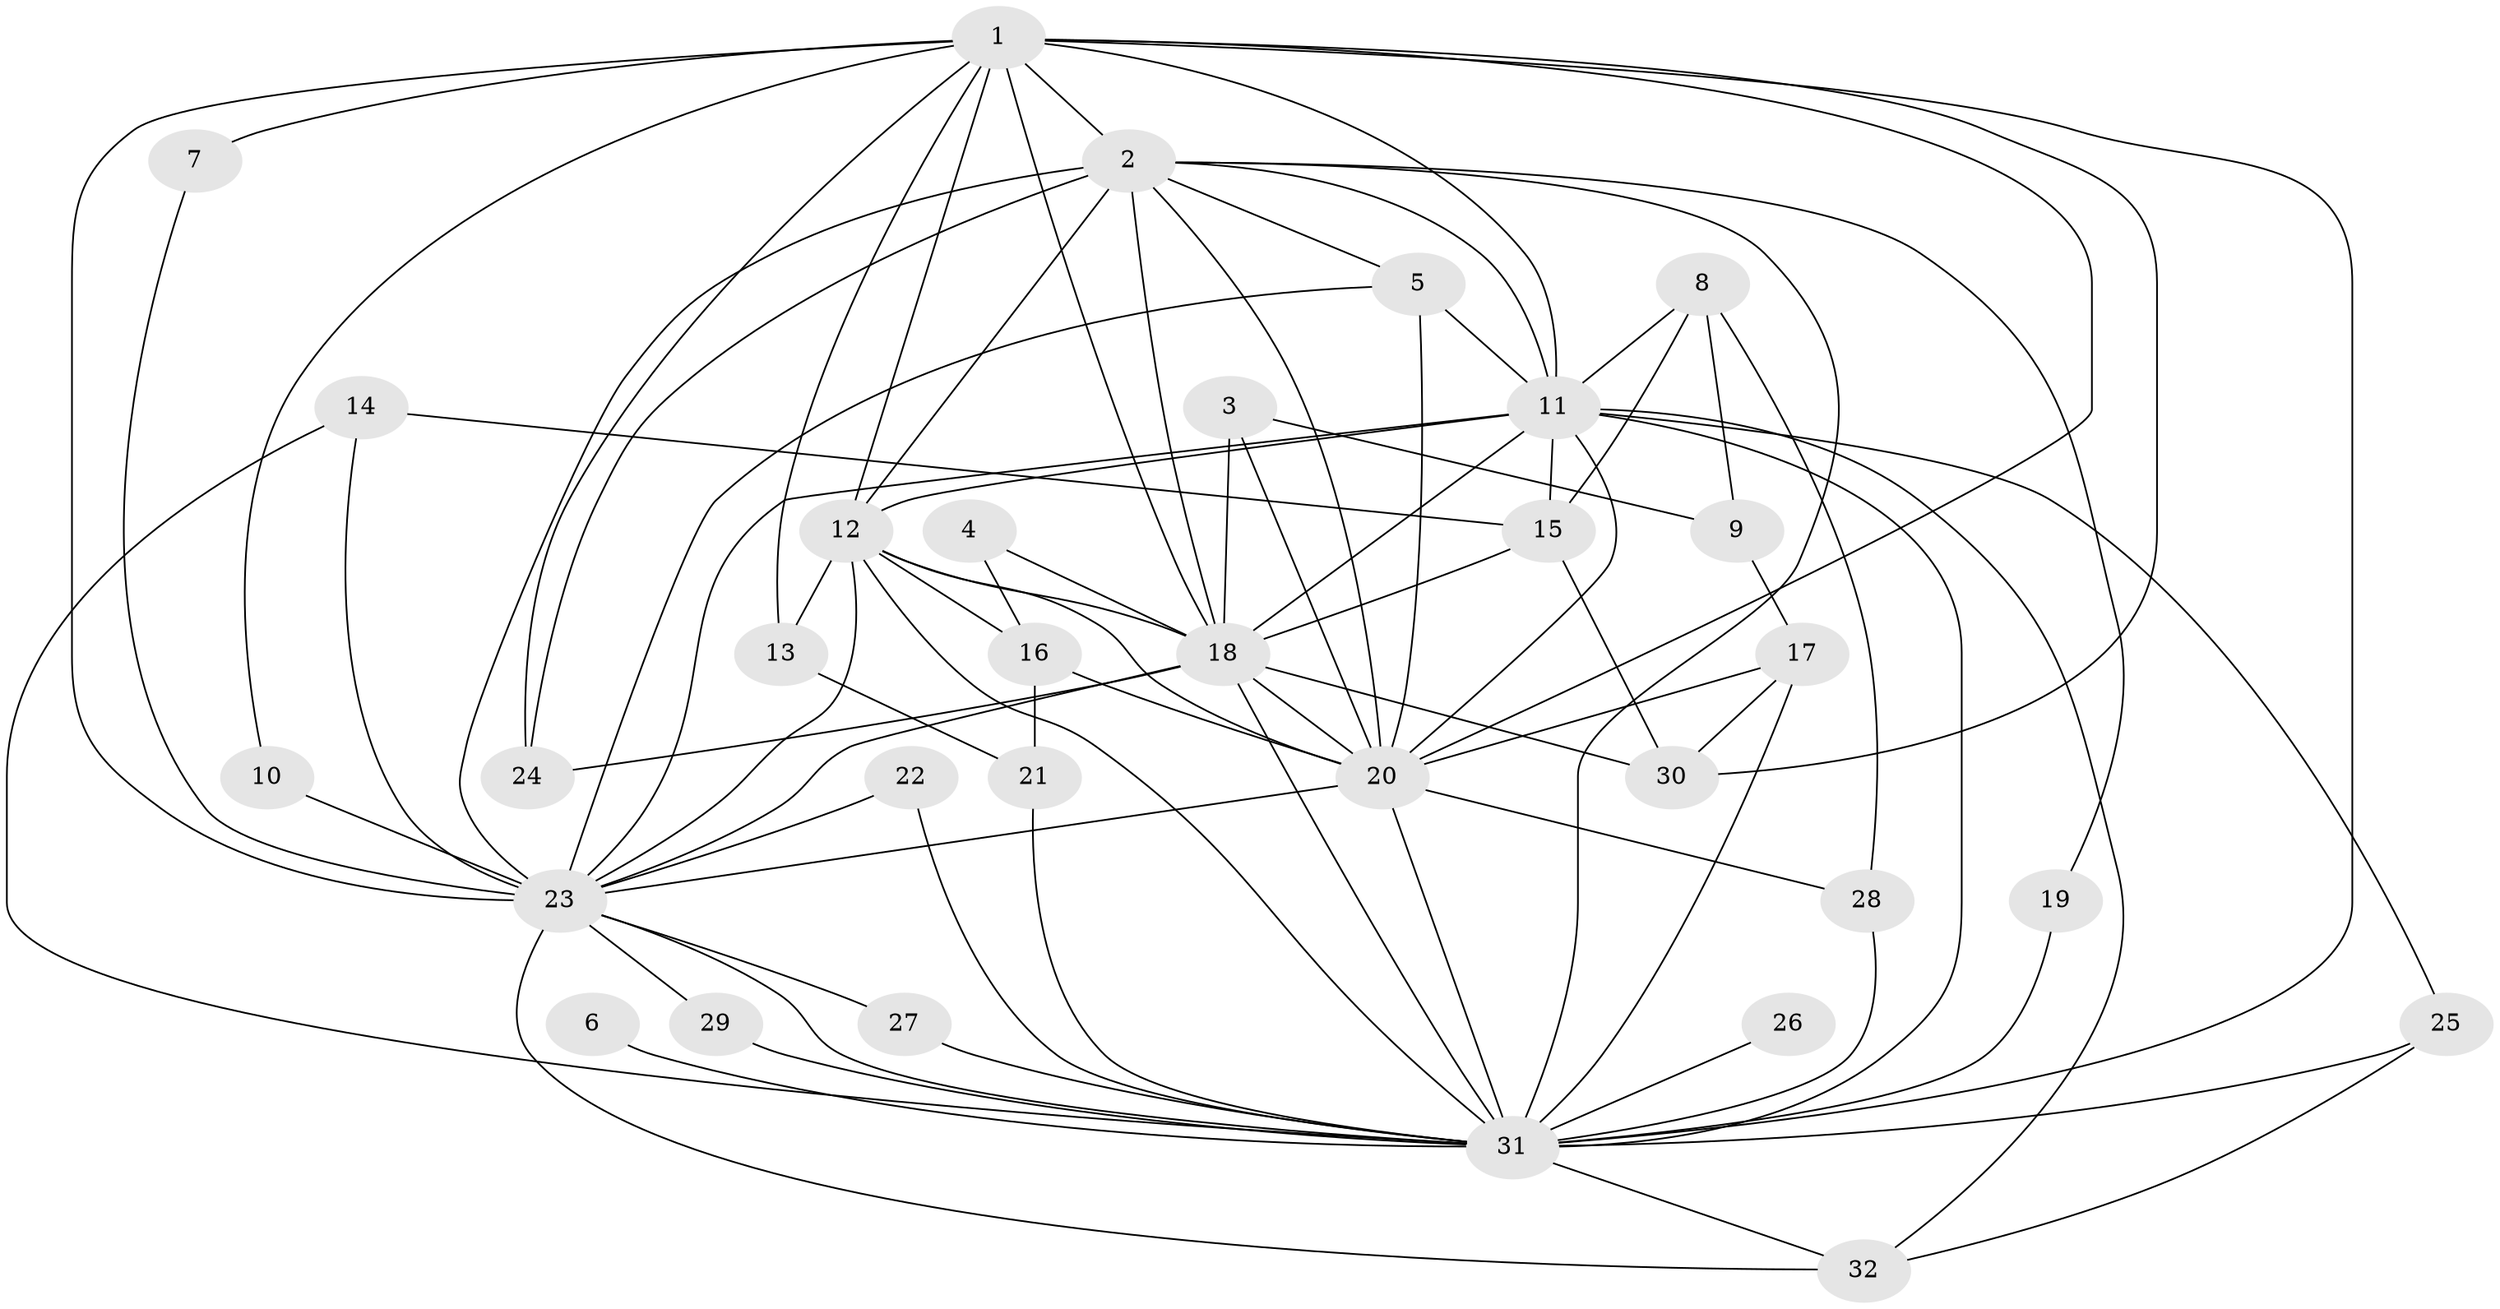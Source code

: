 // original degree distribution, {14: 0.015625, 16: 0.03125, 20: 0.015625, 27: 0.015625, 18: 0.03125, 12: 0.015625, 13: 0.03125, 2: 0.5625, 5: 0.046875, 4: 0.109375, 3: 0.125}
// Generated by graph-tools (version 1.1) at 2025/01/03/09/25 03:01:34]
// undirected, 32 vertices, 85 edges
graph export_dot {
graph [start="1"]
  node [color=gray90,style=filled];
  1;
  2;
  3;
  4;
  5;
  6;
  7;
  8;
  9;
  10;
  11;
  12;
  13;
  14;
  15;
  16;
  17;
  18;
  19;
  20;
  21;
  22;
  23;
  24;
  25;
  26;
  27;
  28;
  29;
  30;
  31;
  32;
  1 -- 2 [weight=4.0];
  1 -- 7 [weight=2.0];
  1 -- 10 [weight=1.0];
  1 -- 11 [weight=2.0];
  1 -- 12 [weight=3.0];
  1 -- 13 [weight=1.0];
  1 -- 18 [weight=2.0];
  1 -- 20 [weight=3.0];
  1 -- 23 [weight=3.0];
  1 -- 24 [weight=1.0];
  1 -- 30 [weight=1.0];
  1 -- 31 [weight=2.0];
  2 -- 5 [weight=1.0];
  2 -- 11 [weight=2.0];
  2 -- 12 [weight=2.0];
  2 -- 18 [weight=3.0];
  2 -- 19 [weight=1.0];
  2 -- 20 [weight=3.0];
  2 -- 23 [weight=2.0];
  2 -- 24 [weight=1.0];
  2 -- 31 [weight=2.0];
  3 -- 9 [weight=1.0];
  3 -- 18 [weight=1.0];
  3 -- 20 [weight=1.0];
  4 -- 16 [weight=1.0];
  4 -- 18 [weight=1.0];
  5 -- 11 [weight=1.0];
  5 -- 20 [weight=1.0];
  5 -- 23 [weight=1.0];
  6 -- 31 [weight=1.0];
  7 -- 23 [weight=1.0];
  8 -- 9 [weight=1.0];
  8 -- 11 [weight=1.0];
  8 -- 15 [weight=1.0];
  8 -- 28 [weight=1.0];
  9 -- 17 [weight=1.0];
  10 -- 23 [weight=2.0];
  11 -- 12 [weight=2.0];
  11 -- 15 [weight=1.0];
  11 -- 18 [weight=1.0];
  11 -- 20 [weight=1.0];
  11 -- 23 [weight=1.0];
  11 -- 25 [weight=1.0];
  11 -- 31 [weight=2.0];
  11 -- 32 [weight=1.0];
  12 -- 13 [weight=1.0];
  12 -- 16 [weight=1.0];
  12 -- 18 [weight=2.0];
  12 -- 20 [weight=1.0];
  12 -- 23 [weight=1.0];
  12 -- 31 [weight=3.0];
  13 -- 21 [weight=1.0];
  14 -- 15 [weight=1.0];
  14 -- 23 [weight=1.0];
  14 -- 31 [weight=1.0];
  15 -- 18 [weight=1.0];
  15 -- 30 [weight=1.0];
  16 -- 20 [weight=1.0];
  16 -- 21 [weight=1.0];
  17 -- 20 [weight=1.0];
  17 -- 30 [weight=1.0];
  17 -- 31 [weight=1.0];
  18 -- 20 [weight=2.0];
  18 -- 23 [weight=1.0];
  18 -- 24 [weight=1.0];
  18 -- 30 [weight=2.0];
  18 -- 31 [weight=1.0];
  19 -- 31 [weight=1.0];
  20 -- 23 [weight=1.0];
  20 -- 28 [weight=1.0];
  20 -- 31 [weight=1.0];
  21 -- 31 [weight=1.0];
  22 -- 23 [weight=1.0];
  22 -- 31 [weight=1.0];
  23 -- 27 [weight=2.0];
  23 -- 29 [weight=1.0];
  23 -- 31 [weight=1.0];
  23 -- 32 [weight=1.0];
  25 -- 31 [weight=1.0];
  25 -- 32 [weight=1.0];
  26 -- 31 [weight=1.0];
  27 -- 31 [weight=1.0];
  28 -- 31 [weight=1.0];
  29 -- 31 [weight=1.0];
  31 -- 32 [weight=1.0];
}
